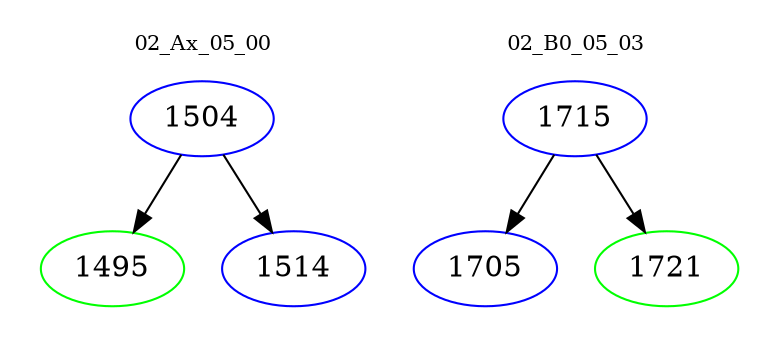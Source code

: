 digraph{
subgraph cluster_0 {
color = white
label = "02_Ax_05_00";
fontsize=10;
T0_1504 [label="1504", color="blue"]
T0_1504 -> T0_1495 [color="black"]
T0_1495 [label="1495", color="green"]
T0_1504 -> T0_1514 [color="black"]
T0_1514 [label="1514", color="blue"]
}
subgraph cluster_1 {
color = white
label = "02_B0_05_03";
fontsize=10;
T1_1715 [label="1715", color="blue"]
T1_1715 -> T1_1705 [color="black"]
T1_1705 [label="1705", color="blue"]
T1_1715 -> T1_1721 [color="black"]
T1_1721 [label="1721", color="green"]
}
}

